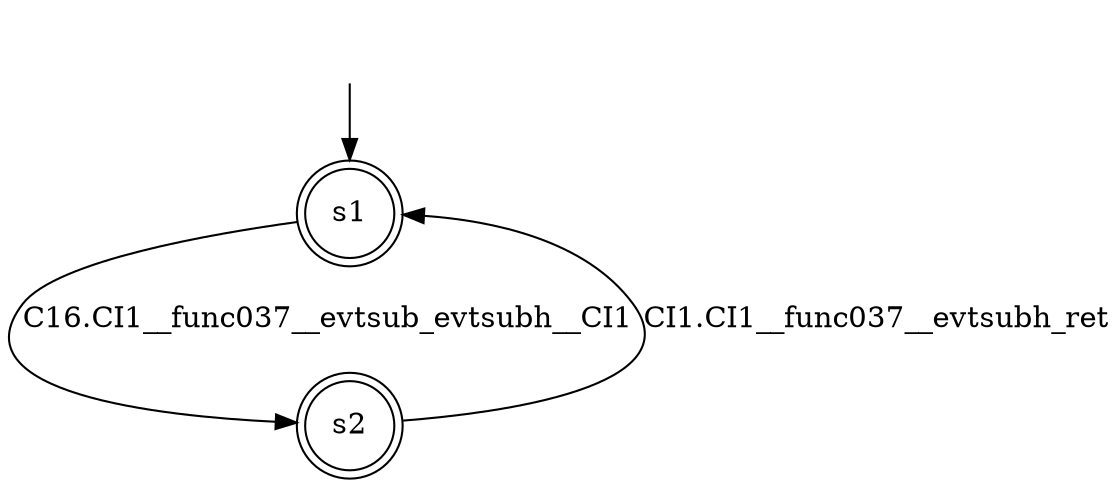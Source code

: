 digraph automaton {
	1 [label=<s1> shape="doublecircle"];
	2 [label=<s2> shape="doublecircle"];
	__init1 [label=<> shape="none"];
	__init1 -> 1;
	1 -> 2 [label=<C16.CI1__func037__evtsub_evtsubh__CI1> id="1-0-2"];
	2 -> 1 [label=<CI1.CI1__func037__evtsubh_ret> id="2-0-1"];
}
